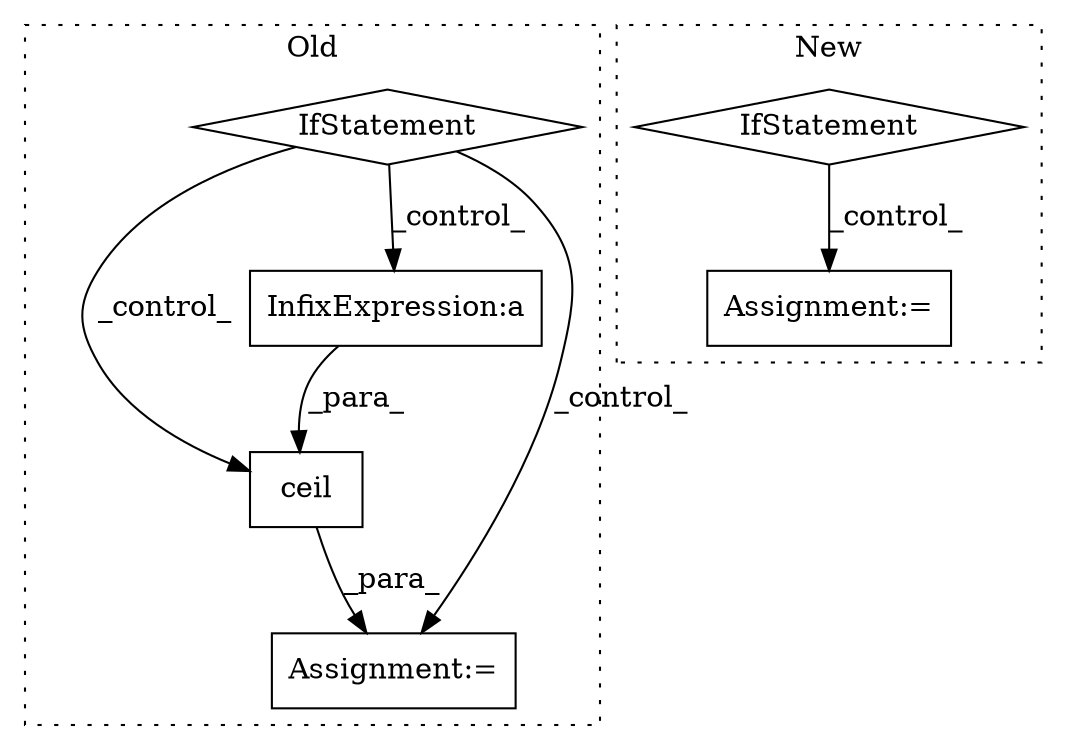 digraph G {
subgraph cluster0 {
1 [label="ceil" a="32" s="1427,1469" l="5,1" shape="box"];
3 [label="InfixExpression:a" a="27" s="1445" l="3" shape="box"];
4 [label="Assignment:=" a="7" s="1421" l="1" shape="box"];
5 [label="IfStatement" a="25" s="1384,1409" l="4,2" shape="diamond"];
label = "Old";
style="dotted";
}
subgraph cluster1 {
2 [label="IfStatement" a="25" s="1370,1395" l="4,2" shape="diamond"];
6 [label="Assignment:=" a="7" s="1451" l="1" shape="box"];
label = "New";
style="dotted";
}
1 -> 4 [label="_para_"];
2 -> 6 [label="_control_"];
3 -> 1 [label="_para_"];
5 -> 3 [label="_control_"];
5 -> 1 [label="_control_"];
5 -> 4 [label="_control_"];
}